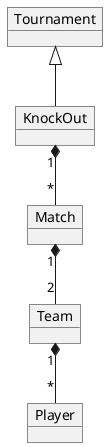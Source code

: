 @startuml
'https://plantuml.com/class-diagram


object Tournament
'object Foosball
object KnockOut
'object GroupTournament

object Player
object Match
object Team



Tournament<|-- KnockOut
'Foosball <|-- KnockOut
'Foosball <|-- GroupTournament
KnockOut "1"*--"*" Match
'GroupTournament "1"*--"*" Match


Match"1" *--"2" Team
Team"1" *--"*" Player








@enduml